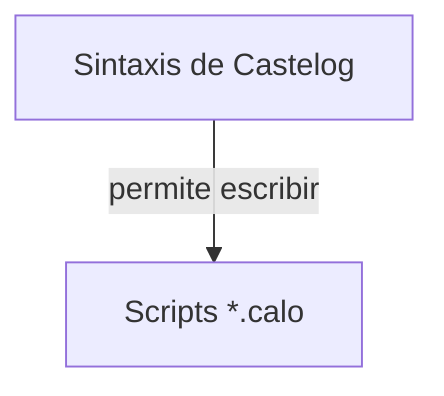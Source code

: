 graph TD;

Sintaxis_de_castelog["Sintaxis de Castelog"]
Scripts_calo["Scripts *.calo"]

Sintaxis_de_castelog -- permite escribir --> Scripts_calo